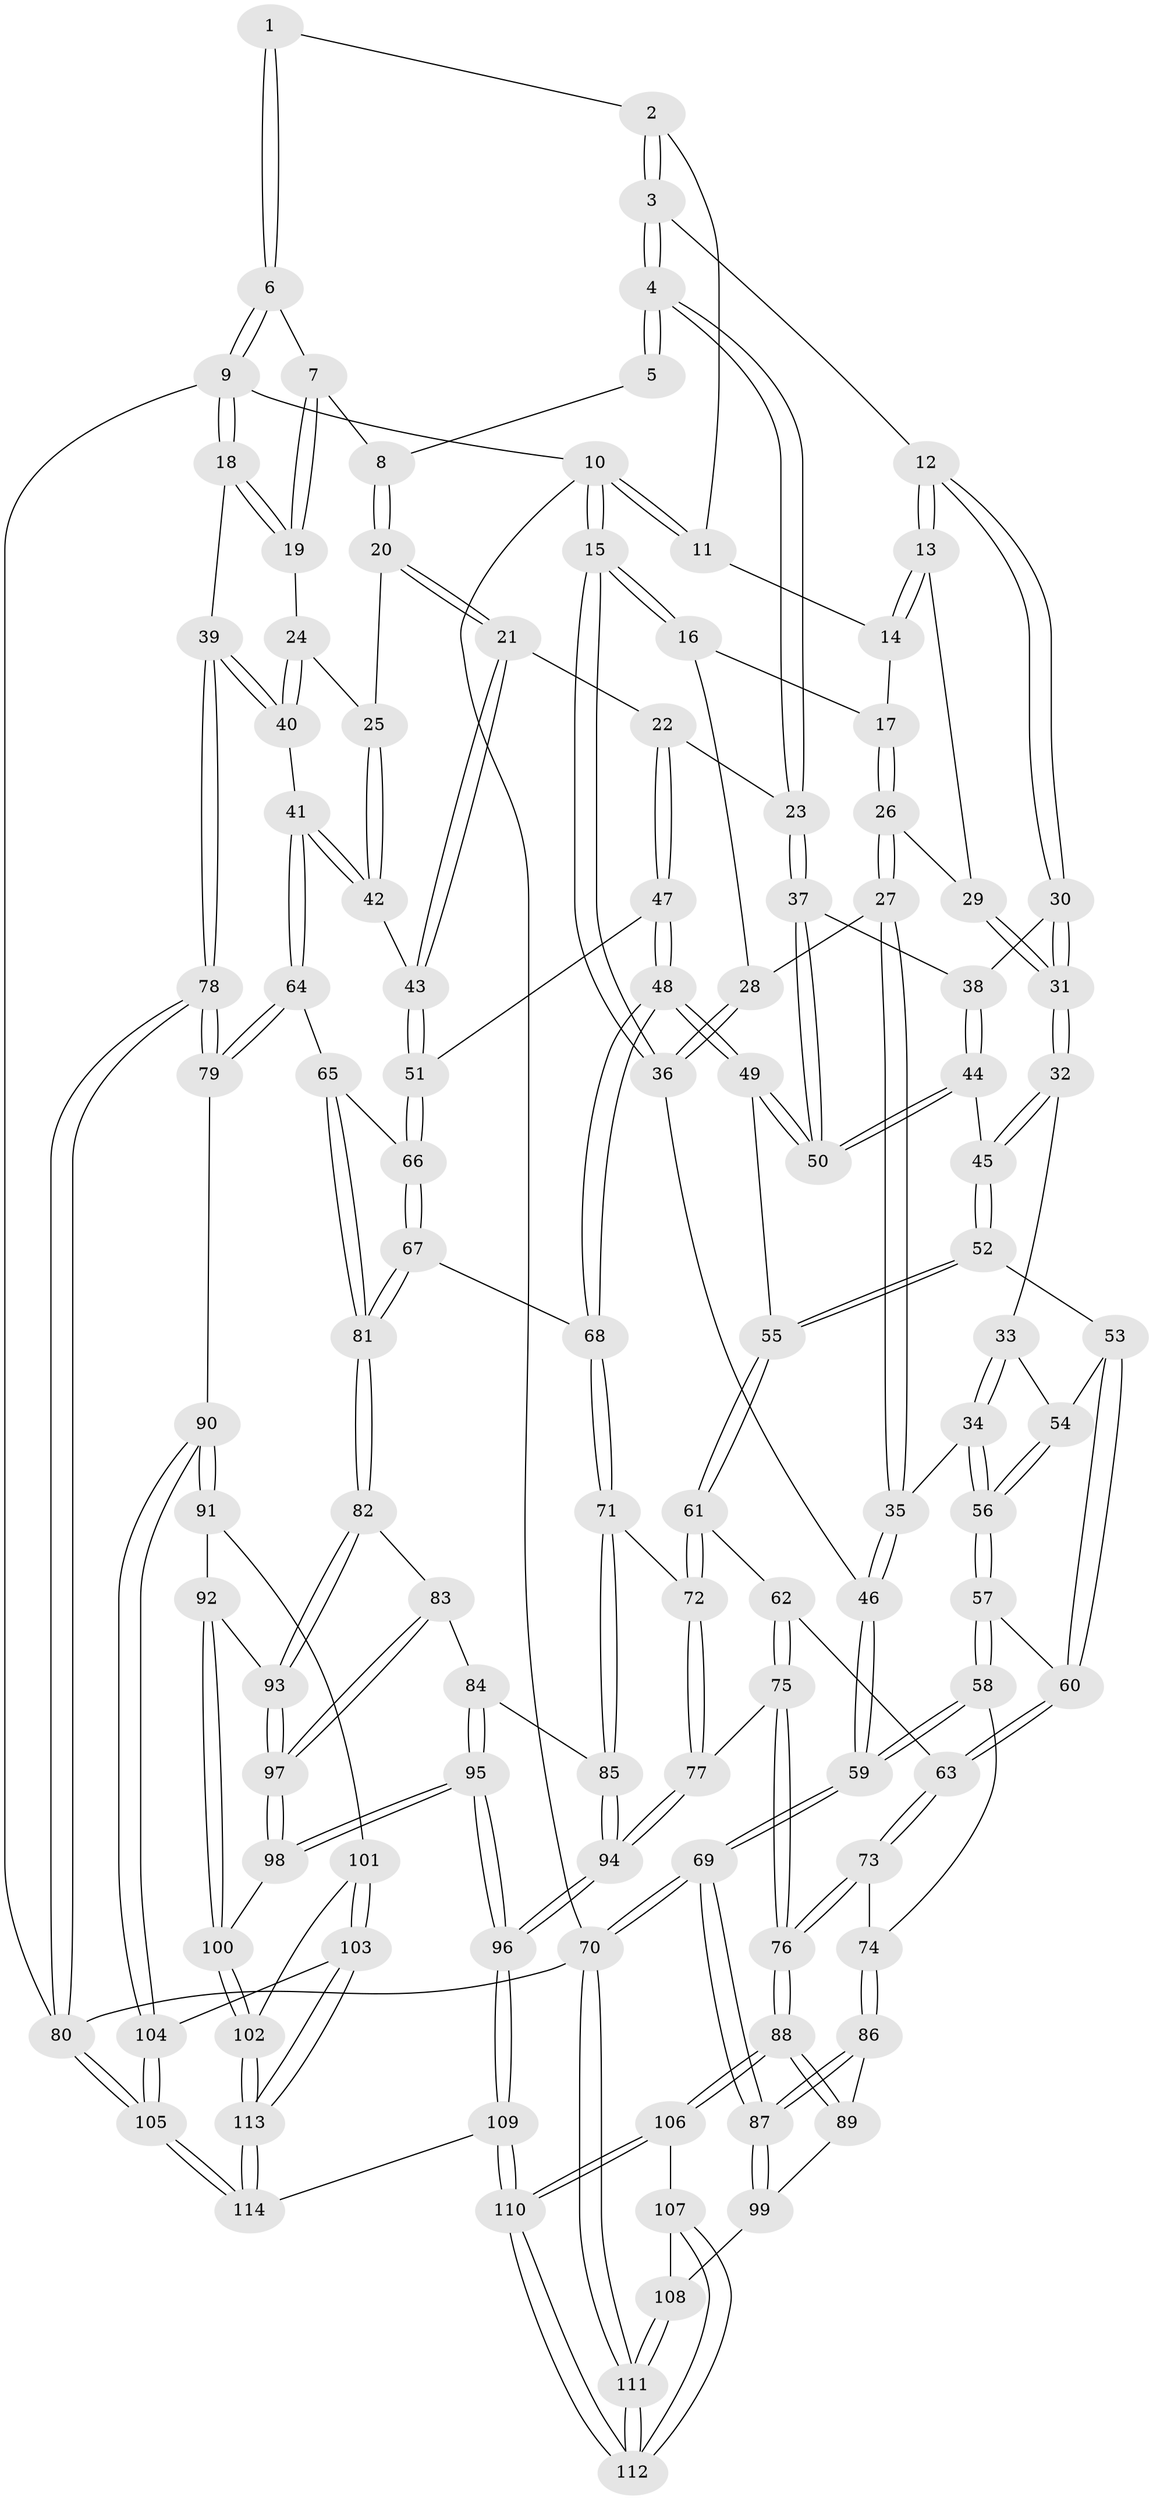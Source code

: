 // coarse degree distribution, {5: 0.08695652173913043, 3: 0.6086956521739131, 2: 0.13043478260869565, 4: 0.15942028985507245, 6: 0.014492753623188406}
// Generated by graph-tools (version 1.1) at 2025/54/03/04/25 22:54:45]
// undirected, 114 vertices, 282 edges
graph export_dot {
  node [color=gray90,style=filled];
  1 [pos="+0.7494878906203359+0"];
  2 [pos="+0.3415270713878983+0"];
  3 [pos="+0.5547277239070321+0.1723912379889269"];
  4 [pos="+0.6357050161146507+0.19915978014584182"];
  5 [pos="+0.7472872993101981+0"];
  6 [pos="+1+0"];
  7 [pos="+0.9302290466482978+0.09854323755796311"];
  8 [pos="+0.8595955909840577+0.1108592619749666"];
  9 [pos="+1+0"];
  10 [pos="+0+0"];
  11 [pos="+0.28924471835387316+0"];
  12 [pos="+0.4434785614934829+0.20889695726040824"];
  13 [pos="+0.3557466771890795+0.177393123970362"];
  14 [pos="+0.27604141038130026+0"];
  15 [pos="+0+0"];
  16 [pos="+0.128720862789005+0.10871560778757729"];
  17 [pos="+0.19168378133753577+0.08653154659204963"];
  18 [pos="+1+0.21257257040131922"];
  19 [pos="+1+0.1906418393776032"];
  20 [pos="+0.7688744922000817+0.23800488800975436"];
  21 [pos="+0.7592281061926822+0.240812538283092"];
  22 [pos="+0.684120701807485+0.24673147185592928"];
  23 [pos="+0.6650030238925498+0.24000215820756352"];
  24 [pos="+0.8922251293653587+0.26124016612404305"];
  25 [pos="+0.8819938875090781+0.26228077953864776"];
  26 [pos="+0.20788692377975598+0.22234480658756506"];
  27 [pos="+0.13867329650248583+0.29671815170443766"];
  28 [pos="+0+0.1927454001827439"];
  29 [pos="+0.2858493497313556+0.22978420051467602"];
  30 [pos="+0.4114257132472824+0.28685635086690425"];
  31 [pos="+0.3482908447662751+0.3599847262638014"];
  32 [pos="+0.3462740218220073+0.3708845577234057"];
  33 [pos="+0.2735988335630848+0.38538329164492563"];
  34 [pos="+0.15633609991738578+0.3997918550630428"];
  35 [pos="+0.14134068362037427+0.3335917167817314"];
  36 [pos="+0+0.10473402844261873"];
  37 [pos="+0.5982799912653455+0.3301032680748821"];
  38 [pos="+0.5007820583740867+0.3512647611334254"];
  39 [pos="+1+0.4939345792198443"];
  40 [pos="+1+0.4941569064934578"];
  41 [pos="+1+0.5101581185654572"];
  42 [pos="+0.9283818568341906+0.4687702120886822"];
  43 [pos="+0.8962034282451026+0.46817476629205745"];
  44 [pos="+0.40017235923134414+0.4165213678253687"];
  45 [pos="+0.38286725886334017+0.41400833860333597"];
  46 [pos="+0+0.35454552677224455"];
  47 [pos="+0.7494138689575236+0.46304141420518646"];
  48 [pos="+0.5743425652754497+0.5604027751214231"];
  49 [pos="+0.5559354027159857+0.5330984790207511"];
  50 [pos="+0.553034548435791+0.5218598977735432"];
  51 [pos="+0.8025286458709455+0.497457496224358"];
  52 [pos="+0.3605638224532466+0.48274514227209014"];
  53 [pos="+0.3285109974092796+0.5096680737547478"];
  54 [pos="+0.29535351646738595+0.49144861083320035"];
  55 [pos="+0.41433270003501993+0.5533042889336749"];
  56 [pos="+0.13646549034541394+0.4484303158531659"];
  57 [pos="+0.1256002993468271+0.46729686458922237"];
  58 [pos="+0+0.5592831952784225"];
  59 [pos="+0+0.5805693433092739"];
  60 [pos="+0.2772243415177718+0.6212082918082257"];
  61 [pos="+0.3449416873532137+0.655178089912925"];
  62 [pos="+0.2860632012762771+0.641971551235976"];
  63 [pos="+0.2835767450930721+0.6406127136541666"];
  64 [pos="+0.8698249414210734+0.6938483819782614"];
  65 [pos="+0.8009275591004696+0.6724028590251889"];
  66 [pos="+0.8008165009667444+0.5087004502883106"];
  67 [pos="+0.6013458200744803+0.6449487733731629"];
  68 [pos="+0.5874491691436033+0.6386221962593353"];
  69 [pos="+0+0.8100221857632535"];
  70 [pos="+0+1"];
  71 [pos="+0.49577403221403754+0.7164770934560276"];
  72 [pos="+0.4130569950821508+0.703398827944515"];
  73 [pos="+0.1875308876365589+0.6999906482226838"];
  74 [pos="+0.15641911483812518+0.7071156509312443"];
  75 [pos="+0.2848807251670866+0.8495223129887701"];
  76 [pos="+0.27124093449477843+0.8576654604295683"];
  77 [pos="+0.32490613838355054+0.8424459057892719"];
  78 [pos="+1+0.9259148232088618"];
  79 [pos="+0.913786076687101+0.7892770690665534"];
  80 [pos="+1+1"];
  81 [pos="+0.7015770775032163+0.7024454278865068"];
  82 [pos="+0.7020423645141408+0.7563489423041123"];
  83 [pos="+0.5890887493508644+0.8290783227563578"];
  84 [pos="+0.5418152674423762+0.7973981676384704"];
  85 [pos="+0.49731247312575205+0.7346446594450988"];
  86 [pos="+0.13705751263223073+0.7585121182092527"];
  87 [pos="+0+0.8273528724794645"];
  88 [pos="+0.23406138304674656+0.8980156552632339"];
  89 [pos="+0.15320275016619522+0.8210057946952661"];
  90 [pos="+0.8820342830578787+0.825907933587023"];
  91 [pos="+0.7393846814799859+0.8324278105097823"];
  92 [pos="+0.7141876213372754+0.8094414447251358"];
  93 [pos="+0.7112841249902234+0.8020120137397713"];
  94 [pos="+0.4366966059946989+0.8975406778436306"];
  95 [pos="+0.540641710945698+0.9584334438004669"];
  96 [pos="+0.4876747666653399+1"];
  97 [pos="+0.6021634704328126+0.8584644323143202"];
  98 [pos="+0.6025486999792877+0.9034493131017096"];
  99 [pos="+0.047499078834770586+0.8711364713658004"];
  100 [pos="+0.6580770349821146+0.9009652169160436"];
  101 [pos="+0.743736073483446+0.8462003697115709"];
  102 [pos="+0.6927815622454601+0.9427469815428954"];
  103 [pos="+0.784880880905407+0.9284745039189544"];
  104 [pos="+0.8549740095494497+0.9153627020993703"];
  105 [pos="+1+1"];
  106 [pos="+0.2317153646851702+0.9085377625908525"];
  107 [pos="+0.08054875195946894+0.9019252775834384"];
  108 [pos="+0.07763756904572565+0.8999902798989355"];
  109 [pos="+0.47224137557997686+1"];
  110 [pos="+0.25460719608356913+1"];
  111 [pos="+0+1"];
  112 [pos="+0.1971468904451567+1"];
  113 [pos="+0.7267767515105681+1"];
  114 [pos="+0.6796257272147732+1"];
  1 -- 2;
  1 -- 6;
  1 -- 6;
  2 -- 3;
  2 -- 3;
  2 -- 11;
  3 -- 4;
  3 -- 4;
  3 -- 12;
  4 -- 5;
  4 -- 5;
  4 -- 23;
  4 -- 23;
  5 -- 8;
  6 -- 7;
  6 -- 9;
  6 -- 9;
  7 -- 8;
  7 -- 19;
  7 -- 19;
  8 -- 20;
  8 -- 20;
  9 -- 10;
  9 -- 18;
  9 -- 18;
  9 -- 80;
  10 -- 11;
  10 -- 11;
  10 -- 15;
  10 -- 15;
  10 -- 70;
  11 -- 14;
  12 -- 13;
  12 -- 13;
  12 -- 30;
  12 -- 30;
  13 -- 14;
  13 -- 14;
  13 -- 29;
  14 -- 17;
  15 -- 16;
  15 -- 16;
  15 -- 36;
  15 -- 36;
  16 -- 17;
  16 -- 28;
  17 -- 26;
  17 -- 26;
  18 -- 19;
  18 -- 19;
  18 -- 39;
  19 -- 24;
  20 -- 21;
  20 -- 21;
  20 -- 25;
  21 -- 22;
  21 -- 43;
  21 -- 43;
  22 -- 23;
  22 -- 47;
  22 -- 47;
  23 -- 37;
  23 -- 37;
  24 -- 25;
  24 -- 40;
  24 -- 40;
  25 -- 42;
  25 -- 42;
  26 -- 27;
  26 -- 27;
  26 -- 29;
  27 -- 28;
  27 -- 35;
  27 -- 35;
  28 -- 36;
  28 -- 36;
  29 -- 31;
  29 -- 31;
  30 -- 31;
  30 -- 31;
  30 -- 38;
  31 -- 32;
  31 -- 32;
  32 -- 33;
  32 -- 45;
  32 -- 45;
  33 -- 34;
  33 -- 34;
  33 -- 54;
  34 -- 35;
  34 -- 56;
  34 -- 56;
  35 -- 46;
  35 -- 46;
  36 -- 46;
  37 -- 38;
  37 -- 50;
  37 -- 50;
  38 -- 44;
  38 -- 44;
  39 -- 40;
  39 -- 40;
  39 -- 78;
  39 -- 78;
  40 -- 41;
  41 -- 42;
  41 -- 42;
  41 -- 64;
  41 -- 64;
  42 -- 43;
  43 -- 51;
  43 -- 51;
  44 -- 45;
  44 -- 50;
  44 -- 50;
  45 -- 52;
  45 -- 52;
  46 -- 59;
  46 -- 59;
  47 -- 48;
  47 -- 48;
  47 -- 51;
  48 -- 49;
  48 -- 49;
  48 -- 68;
  48 -- 68;
  49 -- 50;
  49 -- 50;
  49 -- 55;
  51 -- 66;
  51 -- 66;
  52 -- 53;
  52 -- 55;
  52 -- 55;
  53 -- 54;
  53 -- 60;
  53 -- 60;
  54 -- 56;
  54 -- 56;
  55 -- 61;
  55 -- 61;
  56 -- 57;
  56 -- 57;
  57 -- 58;
  57 -- 58;
  57 -- 60;
  58 -- 59;
  58 -- 59;
  58 -- 74;
  59 -- 69;
  59 -- 69;
  60 -- 63;
  60 -- 63;
  61 -- 62;
  61 -- 72;
  61 -- 72;
  62 -- 63;
  62 -- 75;
  62 -- 75;
  63 -- 73;
  63 -- 73;
  64 -- 65;
  64 -- 79;
  64 -- 79;
  65 -- 66;
  65 -- 81;
  65 -- 81;
  66 -- 67;
  66 -- 67;
  67 -- 68;
  67 -- 81;
  67 -- 81;
  68 -- 71;
  68 -- 71;
  69 -- 70;
  69 -- 70;
  69 -- 87;
  69 -- 87;
  70 -- 111;
  70 -- 111;
  70 -- 80;
  71 -- 72;
  71 -- 85;
  71 -- 85;
  72 -- 77;
  72 -- 77;
  73 -- 74;
  73 -- 76;
  73 -- 76;
  74 -- 86;
  74 -- 86;
  75 -- 76;
  75 -- 76;
  75 -- 77;
  76 -- 88;
  76 -- 88;
  77 -- 94;
  77 -- 94;
  78 -- 79;
  78 -- 79;
  78 -- 80;
  78 -- 80;
  79 -- 90;
  80 -- 105;
  80 -- 105;
  81 -- 82;
  81 -- 82;
  82 -- 83;
  82 -- 93;
  82 -- 93;
  83 -- 84;
  83 -- 97;
  83 -- 97;
  84 -- 85;
  84 -- 95;
  84 -- 95;
  85 -- 94;
  85 -- 94;
  86 -- 87;
  86 -- 87;
  86 -- 89;
  87 -- 99;
  87 -- 99;
  88 -- 89;
  88 -- 89;
  88 -- 106;
  88 -- 106;
  89 -- 99;
  90 -- 91;
  90 -- 91;
  90 -- 104;
  90 -- 104;
  91 -- 92;
  91 -- 101;
  92 -- 93;
  92 -- 100;
  92 -- 100;
  93 -- 97;
  93 -- 97;
  94 -- 96;
  94 -- 96;
  95 -- 96;
  95 -- 96;
  95 -- 98;
  95 -- 98;
  96 -- 109;
  96 -- 109;
  97 -- 98;
  97 -- 98;
  98 -- 100;
  99 -- 108;
  100 -- 102;
  100 -- 102;
  101 -- 102;
  101 -- 103;
  101 -- 103;
  102 -- 113;
  102 -- 113;
  103 -- 104;
  103 -- 113;
  103 -- 113;
  104 -- 105;
  104 -- 105;
  105 -- 114;
  105 -- 114;
  106 -- 107;
  106 -- 110;
  106 -- 110;
  107 -- 108;
  107 -- 112;
  107 -- 112;
  108 -- 111;
  108 -- 111;
  109 -- 110;
  109 -- 110;
  109 -- 114;
  110 -- 112;
  110 -- 112;
  111 -- 112;
  111 -- 112;
  113 -- 114;
  113 -- 114;
}
